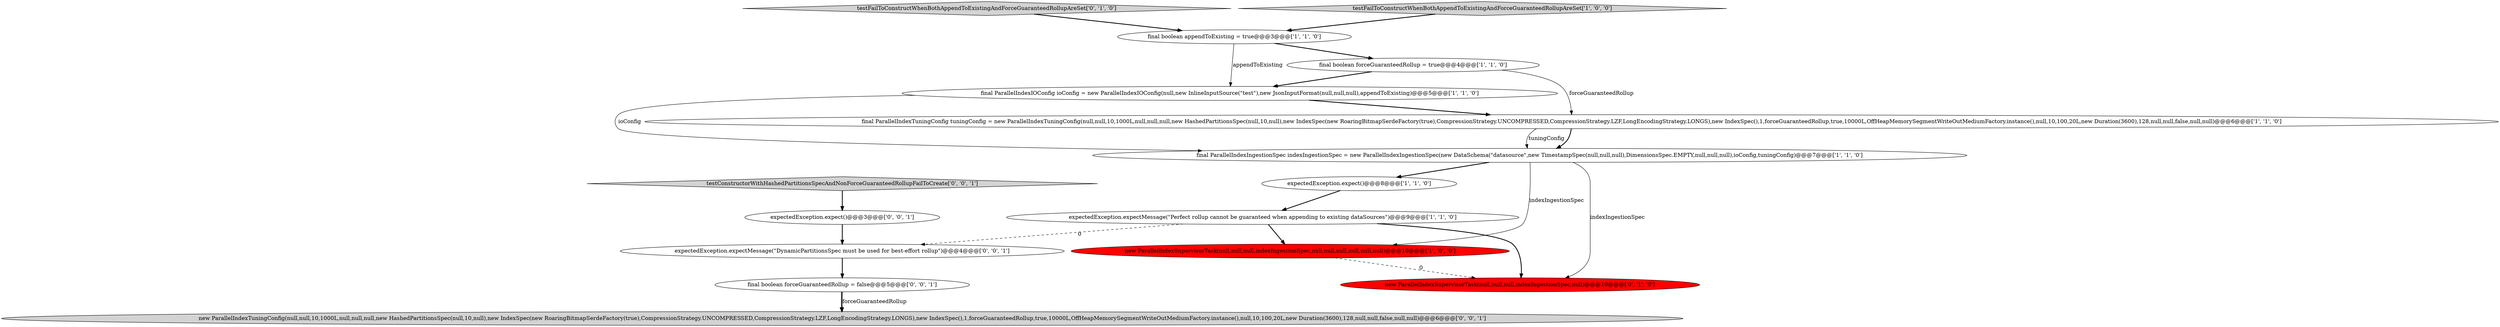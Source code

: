 digraph {
7 [style = filled, label = "final boolean appendToExisting = true@@@3@@@['1', '1', '0']", fillcolor = white, shape = ellipse image = "AAA0AAABBB1BBB"];
6 [style = filled, label = "new ParallelIndexSupervisorTask(null,null,null,indexIngestionSpec,null,null,null,null,null,null)@@@10@@@['1', '0', '0']", fillcolor = red, shape = ellipse image = "AAA1AAABBB1BBB"];
14 [style = filled, label = "expectedException.expect()@@@3@@@['0', '0', '1']", fillcolor = white, shape = ellipse image = "AAA0AAABBB3BBB"];
1 [style = filled, label = "final ParallelIndexIOConfig ioConfig = new ParallelIndexIOConfig(null,new InlineInputSource(\"test\"),new JsonInputFormat(null,null,null),appendToExisting)@@@5@@@['1', '1', '0']", fillcolor = white, shape = ellipse image = "AAA0AAABBB1BBB"];
0 [style = filled, label = "final boolean forceGuaranteedRollup = true@@@4@@@['1', '1', '0']", fillcolor = white, shape = ellipse image = "AAA0AAABBB1BBB"];
8 [style = filled, label = "expectedException.expect()@@@8@@@['1', '1', '0']", fillcolor = white, shape = ellipse image = "AAA0AAABBB1BBB"];
9 [style = filled, label = "testFailToConstructWhenBothAppendToExistingAndForceGuaranteedRollupAreSet['0', '1', '0']", fillcolor = lightgray, shape = diamond image = "AAA0AAABBB2BBB"];
11 [style = filled, label = "final boolean forceGuaranteedRollup = false@@@5@@@['0', '0', '1']", fillcolor = white, shape = ellipse image = "AAA0AAABBB3BBB"];
10 [style = filled, label = "new ParallelIndexSupervisorTask(null,null,null,indexIngestionSpec,null)@@@10@@@['0', '1', '0']", fillcolor = red, shape = ellipse image = "AAA1AAABBB2BBB"];
3 [style = filled, label = "testFailToConstructWhenBothAppendToExistingAndForceGuaranteedRollupAreSet['1', '0', '0']", fillcolor = lightgray, shape = diamond image = "AAA0AAABBB1BBB"];
4 [style = filled, label = "final ParallelIndexTuningConfig tuningConfig = new ParallelIndexTuningConfig(null,null,10,1000L,null,null,null,new HashedPartitionsSpec(null,10,null),new IndexSpec(new RoaringBitmapSerdeFactory(true),CompressionStrategy.UNCOMPRESSED,CompressionStrategy.LZF,LongEncodingStrategy.LONGS),new IndexSpec(),1,forceGuaranteedRollup,true,10000L,OffHeapMemorySegmentWriteOutMediumFactory.instance(),null,10,100,20L,new Duration(3600),128,null,null,false,null,null)@@@6@@@['1', '1', '0']", fillcolor = white, shape = ellipse image = "AAA0AAABBB1BBB"];
15 [style = filled, label = "expectedException.expectMessage(\"DynamicPartitionsSpec must be used for best-effort rollup\")@@@4@@@['0', '0', '1']", fillcolor = white, shape = ellipse image = "AAA0AAABBB3BBB"];
12 [style = filled, label = "new ParallelIndexTuningConfig(null,null,10,1000L,null,null,null,new HashedPartitionsSpec(null,10,null),new IndexSpec(new RoaringBitmapSerdeFactory(true),CompressionStrategy.UNCOMPRESSED,CompressionStrategy.LZF,LongEncodingStrategy.LONGS),new IndexSpec(),1,forceGuaranteedRollup,true,10000L,OffHeapMemorySegmentWriteOutMediumFactory.instance(),null,10,100,20L,new Duration(3600),128,null,null,false,null,null)@@@6@@@['0', '0', '1']", fillcolor = lightgray, shape = ellipse image = "AAA0AAABBB3BBB"];
5 [style = filled, label = "expectedException.expectMessage(\"Perfect rollup cannot be guaranteed when appending to existing dataSources\")@@@9@@@['1', '1', '0']", fillcolor = white, shape = ellipse image = "AAA0AAABBB1BBB"];
2 [style = filled, label = "final ParallelIndexIngestionSpec indexIngestionSpec = new ParallelIndexIngestionSpec(new DataSchema(\"datasource\",new TimestampSpec(null,null,null),DimensionsSpec.EMPTY,null,null,null),ioConfig,tuningConfig)@@@7@@@['1', '1', '0']", fillcolor = white, shape = ellipse image = "AAA0AAABBB1BBB"];
13 [style = filled, label = "testConstructorWithHashedPartitionsSpecAndNonForceGuaranteedRollupFailToCreate['0', '0', '1']", fillcolor = lightgray, shape = diamond image = "AAA0AAABBB3BBB"];
2->6 [style = solid, label="indexIngestionSpec"];
5->10 [style = bold, label=""];
1->4 [style = bold, label=""];
7->1 [style = solid, label="appendToExisting"];
0->4 [style = solid, label="forceGuaranteedRollup"];
7->0 [style = bold, label=""];
11->12 [style = bold, label=""];
4->2 [style = bold, label=""];
1->2 [style = solid, label="ioConfig"];
9->7 [style = bold, label=""];
4->2 [style = solid, label="tuningConfig"];
2->10 [style = solid, label="indexIngestionSpec"];
6->10 [style = dashed, label="0"];
5->6 [style = bold, label=""];
8->5 [style = bold, label=""];
15->11 [style = bold, label=""];
3->7 [style = bold, label=""];
0->1 [style = bold, label=""];
14->15 [style = bold, label=""];
5->15 [style = dashed, label="0"];
13->14 [style = bold, label=""];
11->12 [style = solid, label="forceGuaranteedRollup"];
2->8 [style = bold, label=""];
}
